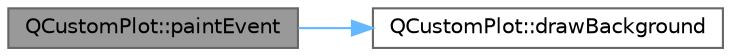 digraph "QCustomPlot::paintEvent"
{
 // LATEX_PDF_SIZE
  bgcolor="transparent";
  edge [fontname=Helvetica,fontsize=10,labelfontname=Helvetica,labelfontsize=10];
  node [fontname=Helvetica,fontsize=10,shape=box,height=0.2,width=0.4];
  rankdir="LR";
  Node1 [label="QCustomPlot::paintEvent",height=0.2,width=0.4,color="gray40", fillcolor="grey60", style="filled", fontcolor="black",tooltip=" "];
  Node1 -> Node2 [color="steelblue1",style="solid"];
  Node2 [label="QCustomPlot::drawBackground",height=0.2,width=0.4,color="grey40", fillcolor="white", style="filled",URL="$class_q_custom_plot.html#a05dd52438cee4353b18c1e53a439008d",tooltip=" "];
}
